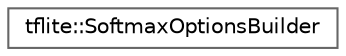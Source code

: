 digraph "Graphical Class Hierarchy"
{
 // LATEX_PDF_SIZE
  bgcolor="transparent";
  edge [fontname=Helvetica,fontsize=10,labelfontname=Helvetica,labelfontsize=10];
  node [fontname=Helvetica,fontsize=10,shape=box,height=0.2,width=0.4];
  rankdir="LR";
  Node0 [id="Node000000",label="tflite::SoftmaxOptionsBuilder",height=0.2,width=0.4,color="grey40", fillcolor="white", style="filled",URL="$structtflite_1_1_softmax_options_builder.html",tooltip=" "];
}
